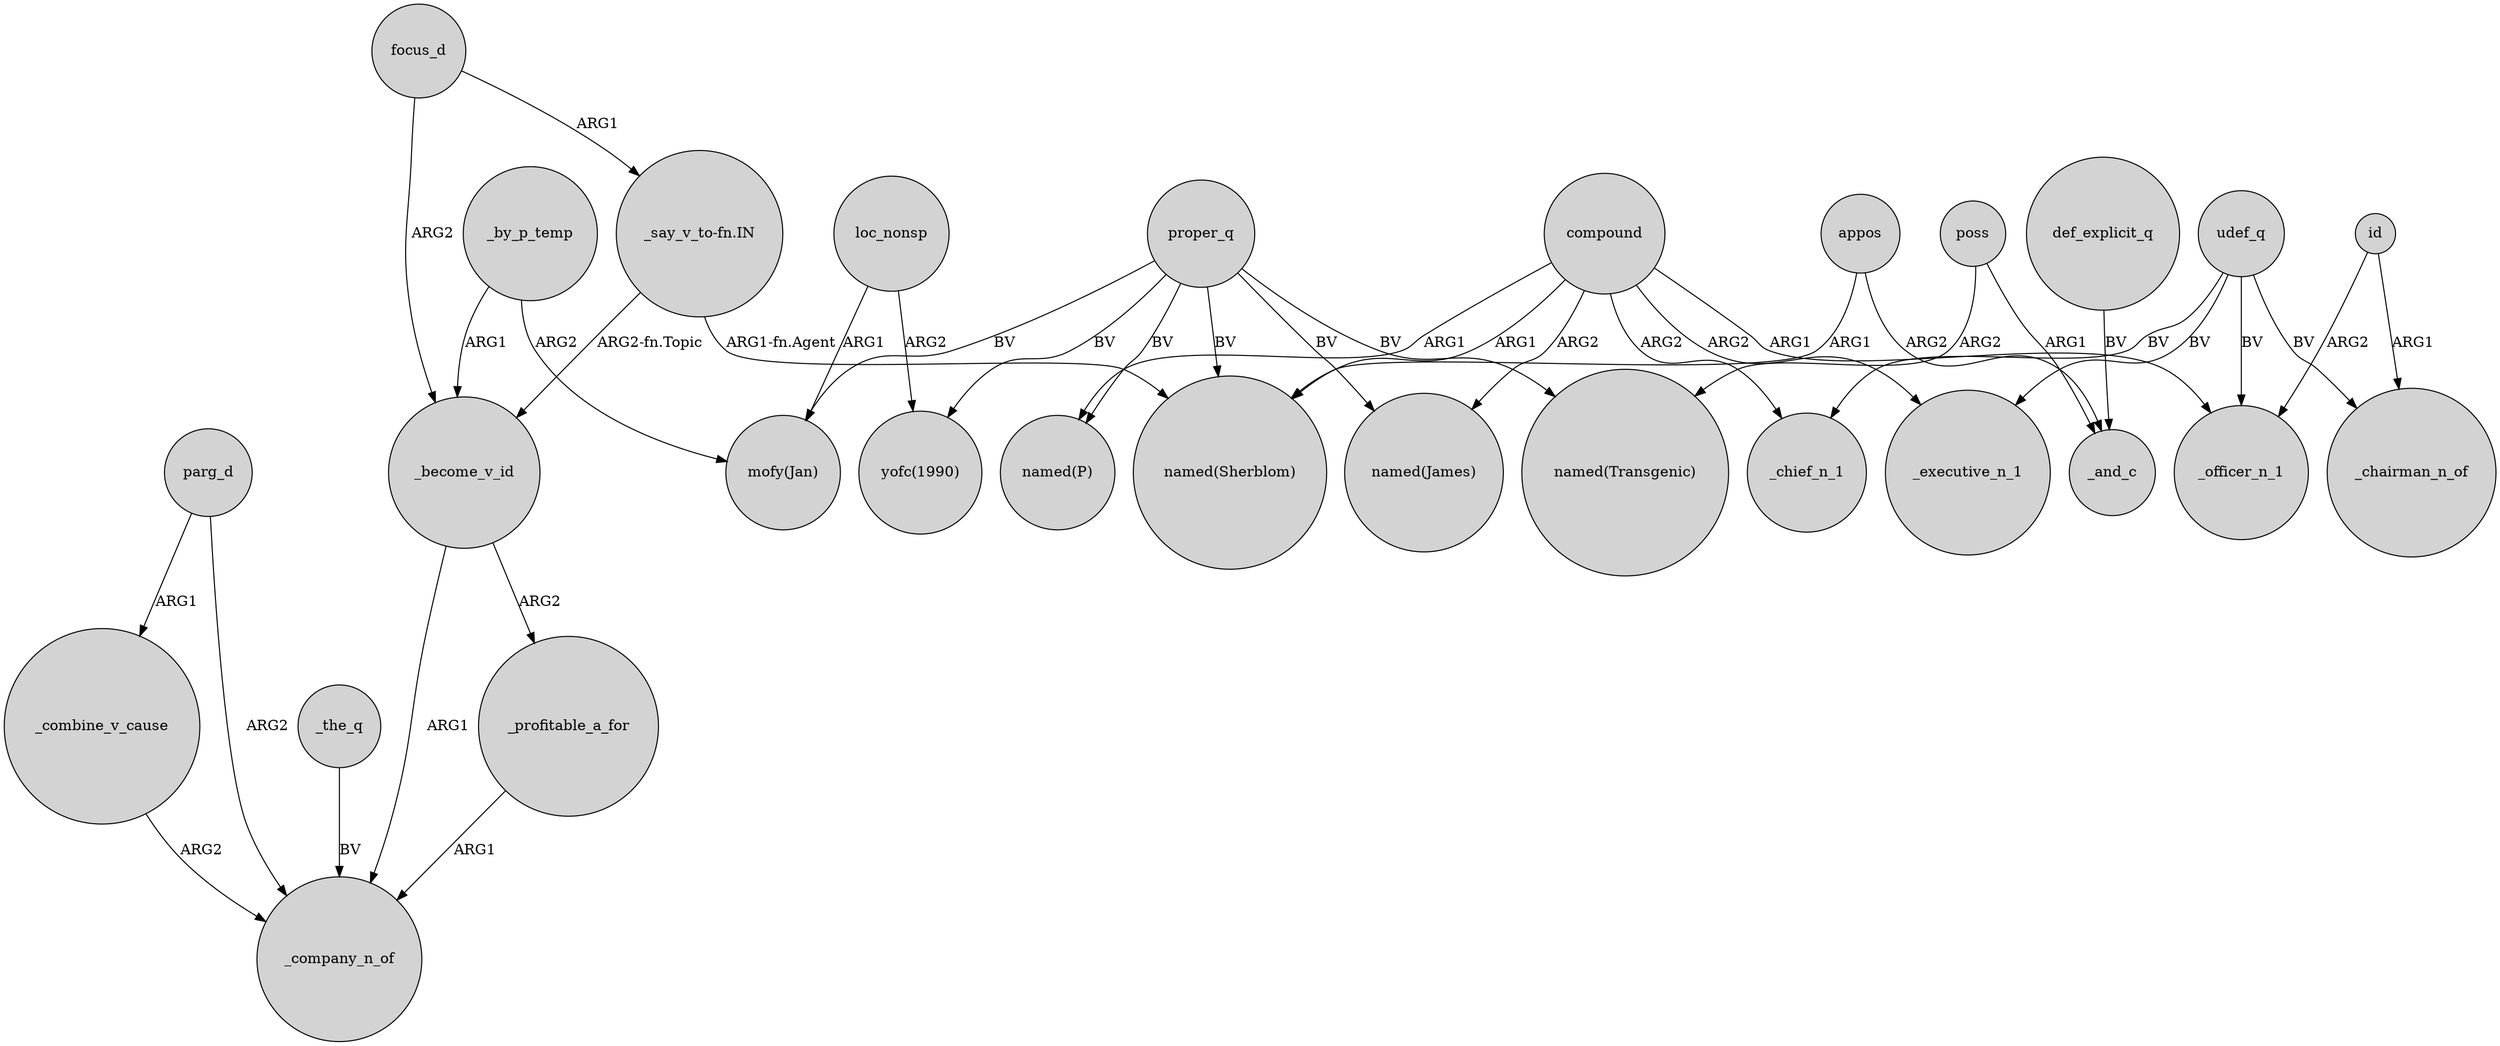 digraph {
	node [shape=circle style=filled]
	_combine_v_cause -> _company_n_of [label=ARG2]
	focus_d -> _become_v_id [label=ARG2]
	_by_p_temp -> _become_v_id [label=ARG1]
	proper_q -> "named(Sherblom)" [label=BV]
	poss -> _and_c [label=ARG1]
	udef_q -> _executive_n_1 [label=BV]
	def_explicit_q -> _and_c [label=BV]
	compound -> "named(Sherblom)" [label=ARG1]
	compound -> "named(James)" [label=ARG2]
	"_say_v_to-fn.IN" -> _become_v_id [label="ARG2-fn.Topic"]
	proper_q -> "mofy(Jan)" [label=BV]
	proper_q -> "yofc(1990)" [label=BV]
	"_say_v_to-fn.IN" -> "named(Sherblom)" [label="ARG1-fn.Agent"]
	udef_q -> _chairman_n_of [label=BV]
	_the_q -> _company_n_of [label=BV]
	compound -> _chief_n_1 [label=ARG2]
	compound -> _officer_n_1 [label=ARG1]
	loc_nonsp -> "yofc(1990)" [label=ARG2]
	_become_v_id -> _profitable_a_for [label=ARG2]
	_become_v_id -> _company_n_of [label=ARG1]
	_by_p_temp -> "mofy(Jan)" [label=ARG2]
	appos -> _and_c [label=ARG2]
	id -> _officer_n_1 [label=ARG2]
	udef_q -> _chief_n_1 [label=BV]
	_profitable_a_for -> _company_n_of [label=ARG1]
	appos -> "named(Sherblom)" [label=ARG1]
	parg_d -> _company_n_of [label=ARG2]
	udef_q -> _officer_n_1 [label=BV]
	poss -> "named(Transgenic)" [label=ARG2]
	proper_q -> "named(James)" [label=BV]
	proper_q -> "named(Transgenic)" [label=BV]
	compound -> "named(P)" [label=ARG1]
	compound -> _executive_n_1 [label=ARG2]
	id -> _chairman_n_of [label=ARG1]
	loc_nonsp -> "mofy(Jan)" [label=ARG1]
	proper_q -> "named(P)" [label=BV]
	parg_d -> _combine_v_cause [label=ARG1]
	focus_d -> "_say_v_to-fn.IN" [label=ARG1]
}
